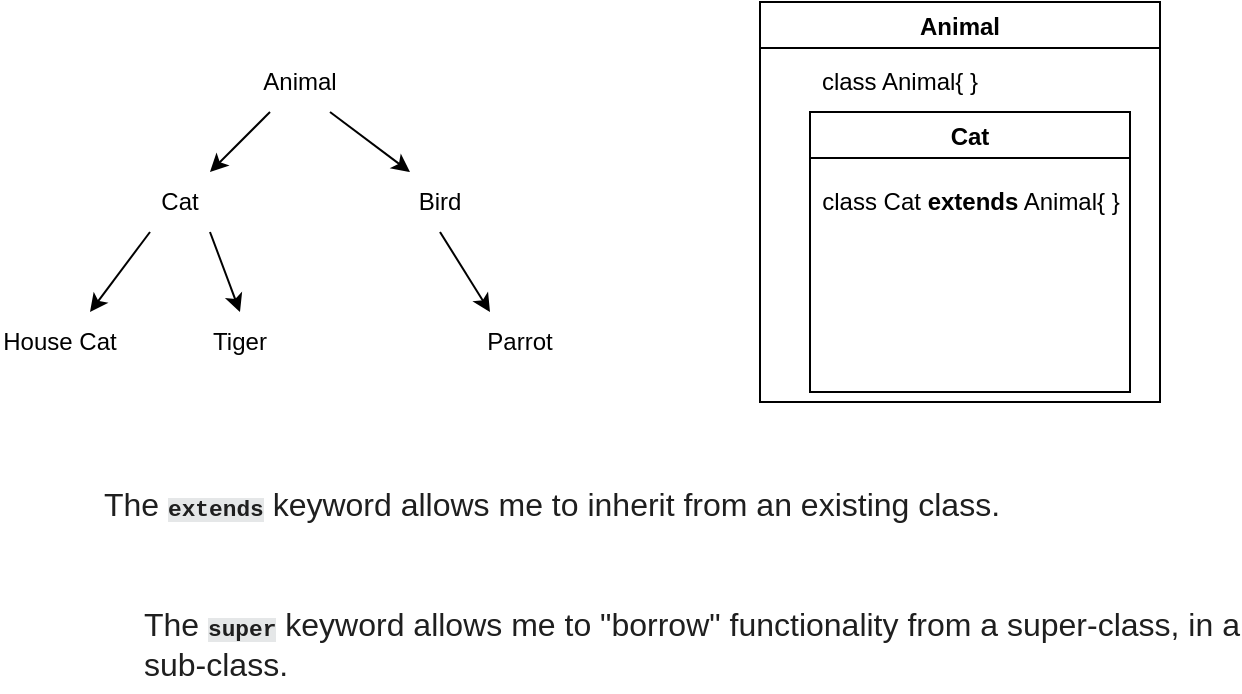 <mxfile>
    <diagram id="povbmpBUhszI0vvP6ngu" name="Page-1">
        <mxGraphModel dx="659" dy="552" grid="1" gridSize="10" guides="1" tooltips="1" connect="1" arrows="1" fold="1" page="1" pageScale="1" pageWidth="850" pageHeight="1100" math="0" shadow="0">
            <root>
                <mxCell id="0"/>
                <mxCell id="1" parent="0"/>
                <mxCell id="12" style="edgeStyle=none;html=1;exitX=0.25;exitY=1;exitDx=0;exitDy=0;" edge="1" parent="1" source="3" target="5">
                    <mxGeometry relative="1" as="geometry"/>
                </mxCell>
                <mxCell id="14" style="edgeStyle=none;html=1;exitX=0.75;exitY=1;exitDx=0;exitDy=0;entryX=0.25;entryY=0;entryDx=0;entryDy=0;" edge="1" parent="1" source="3" target="6">
                    <mxGeometry relative="1" as="geometry"/>
                </mxCell>
                <mxCell id="3" value="Animal" style="text;html=1;strokeColor=none;fillColor=none;align=center;verticalAlign=middle;whiteSpace=wrap;rounded=0;" vertex="1" parent="1">
                    <mxGeometry x="260" y="70" width="60" height="30" as="geometry"/>
                </mxCell>
                <mxCell id="16" style="edgeStyle=none;html=1;exitX=0.75;exitY=1;exitDx=0;exitDy=0;entryX=0.5;entryY=0;entryDx=0;entryDy=0;" edge="1" parent="1" source="5" target="9">
                    <mxGeometry relative="1" as="geometry"/>
                </mxCell>
                <mxCell id="17" style="edgeStyle=none;html=1;exitX=0.25;exitY=1;exitDx=0;exitDy=0;entryX=0.75;entryY=0;entryDx=0;entryDy=0;" edge="1" parent="1" source="5" target="8">
                    <mxGeometry relative="1" as="geometry"/>
                </mxCell>
                <mxCell id="5" value="Cat" style="text;html=1;strokeColor=none;fillColor=none;align=center;verticalAlign=middle;whiteSpace=wrap;rounded=0;" vertex="1" parent="1">
                    <mxGeometry x="200" y="130" width="60" height="30" as="geometry"/>
                </mxCell>
                <mxCell id="15" style="edgeStyle=none;html=1;exitX=0.5;exitY=1;exitDx=0;exitDy=0;entryX=0.25;entryY=0;entryDx=0;entryDy=0;" edge="1" parent="1" source="6" target="10">
                    <mxGeometry relative="1" as="geometry"/>
                </mxCell>
                <mxCell id="6" value="Bird" style="text;html=1;strokeColor=none;fillColor=none;align=center;verticalAlign=middle;whiteSpace=wrap;rounded=0;" vertex="1" parent="1">
                    <mxGeometry x="330" y="130" width="60" height="30" as="geometry"/>
                </mxCell>
                <mxCell id="8" value="House Cat" style="text;html=1;strokeColor=none;fillColor=none;align=center;verticalAlign=middle;whiteSpace=wrap;rounded=0;" vertex="1" parent="1">
                    <mxGeometry x="140" y="200" width="60" height="30" as="geometry"/>
                </mxCell>
                <mxCell id="9" value="Tiger" style="text;html=1;strokeColor=none;fillColor=none;align=center;verticalAlign=middle;whiteSpace=wrap;rounded=0;" vertex="1" parent="1">
                    <mxGeometry x="230" y="200" width="60" height="30" as="geometry"/>
                </mxCell>
                <mxCell id="10" value="Parrot" style="text;html=1;strokeColor=none;fillColor=none;align=center;verticalAlign=middle;whiteSpace=wrap;rounded=0;" vertex="1" parent="1">
                    <mxGeometry x="370" y="200" width="60" height="30" as="geometry"/>
                </mxCell>
                <mxCell id="18" value="&lt;meta charset=&quot;utf-8&quot;&gt;&lt;span style=&quot;color: rgb(31, 31, 31); font-family: &amp;quot;source sans pro&amp;quot;, arial, sans-serif; font-size: 16px; font-style: normal; font-weight: 400; letter-spacing: normal; text-indent: 0px; text-transform: none; word-spacing: 0px; background-color: rgb(255, 255, 255); display: inline; float: none;&quot;&gt;The&amp;nbsp;&lt;/span&gt;&lt;var style=&quot;box-sizing: border-box; background-color: rgb(229, 231, 232); font-family: courier, &amp;quot;courier new&amp;quot;, monospace; font-size: 0.95em; font-style: normal; font-weight: bold; color: rgb(31, 31, 31); letter-spacing: normal; text-indent: 0px; text-transform: none; word-spacing: 0px;&quot;&gt;extends&lt;/var&gt;&lt;span style=&quot;color: rgb(31, 31, 31); font-family: &amp;quot;source sans pro&amp;quot;, arial, sans-serif; font-size: 16px; font-style: normal; font-weight: 400; letter-spacing: normal; text-indent: 0px; text-transform: none; word-spacing: 0px; background-color: rgb(255, 255, 255); display: inline; float: none;&quot;&gt;&amp;nbsp;keyword allows me to inherit from an existing class.&lt;/span&gt;" style="text;whiteSpace=wrap;html=1;" vertex="1" parent="1">
                    <mxGeometry x="190" y="280" width="470" height="30" as="geometry"/>
                </mxCell>
                <mxCell id="19" value="Animal" style="swimlane;" vertex="1" parent="1">
                    <mxGeometry x="520" y="45" width="200" height="200" as="geometry"/>
                </mxCell>
                <mxCell id="20" value="class Animal{ }" style="text;html=1;strokeColor=none;fillColor=none;align=center;verticalAlign=middle;whiteSpace=wrap;rounded=0;" vertex="1" parent="19">
                    <mxGeometry y="25" width="140" height="30" as="geometry"/>
                </mxCell>
                <mxCell id="21" value="Cat" style="swimlane;" vertex="1" parent="19">
                    <mxGeometry x="25" y="55" width="160" height="140" as="geometry"/>
                </mxCell>
                <mxCell id="22" value="class Cat &lt;b&gt;extends&lt;/b&gt; Animal{ }" style="text;html=1;strokeColor=none;fillColor=none;align=center;verticalAlign=middle;whiteSpace=wrap;rounded=0;" vertex="1" parent="21">
                    <mxGeometry x="2.5" y="30" width="155" height="30" as="geometry"/>
                </mxCell>
                <mxCell id="23" value="&lt;meta charset=&quot;utf-8&quot;&gt;&lt;span style=&quot;color: rgb(31, 31, 31); font-family: &amp;quot;source sans pro&amp;quot;, arial, sans-serif; font-size: 16px; font-style: normal; font-weight: 400; letter-spacing: normal; text-indent: 0px; text-transform: none; word-spacing: 0px; background-color: rgb(255, 255, 255); display: inline; float: none;&quot;&gt;The&amp;nbsp;&lt;/span&gt;&lt;var style=&quot;box-sizing: border-box; background-color: rgb(229, 231, 232); font-family: courier, &amp;quot;courier new&amp;quot;, monospace; font-size: 0.95em; font-style: normal; font-weight: bold; color: rgb(31, 31, 31); letter-spacing: normal; text-indent: 0px; text-transform: none; word-spacing: 0px;&quot;&gt;super&lt;/var&gt;&lt;span style=&quot;color: rgb(31, 31, 31); font-family: &amp;quot;source sans pro&amp;quot;, arial, sans-serif; font-size: 16px; font-style: normal; font-weight: 400; letter-spacing: normal; text-indent: 0px; text-transform: none; word-spacing: 0px; background-color: rgb(255, 255, 255); display: inline; float: none;&quot;&gt;&amp;nbsp;keyword allows me to &quot;borrow&quot; functionality from a super-class, in a sub-class. &lt;/span&gt;" style="text;whiteSpace=wrap;html=1;" vertex="1" parent="1">
                    <mxGeometry x="210" y="340" width="550" height="50" as="geometry"/>
                </mxCell>
            </root>
        </mxGraphModel>
    </diagram>
</mxfile>